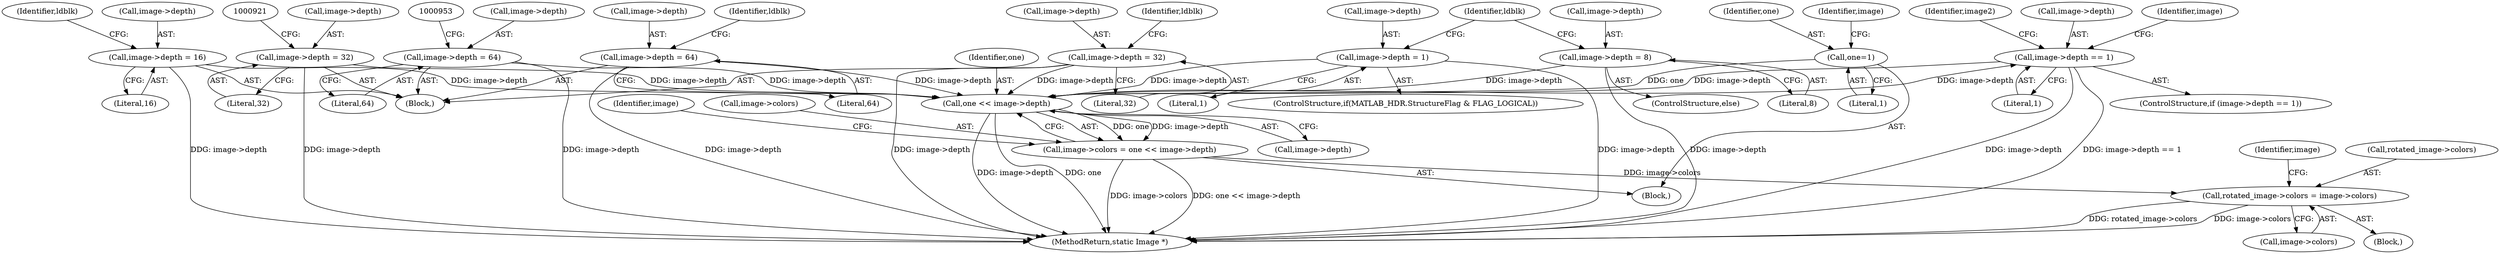 digraph "0_ImageMagick_8985ed08f01d465ee65ab5a106186b3868b6f601@pointer" {
"1001534" [label="(Call,image->depth == 1)"];
"1001009" [label="(Call,one << image->depth)"];
"1001002" [label="(Call,one=1)"];
"1000896" [label="(Call,image->depth = 64)"];
"1000856" [label="(Call,image->depth = 16)"];
"1001534" [label="(Call,image->depth == 1)"];
"1000915" [label="(Call,image->depth = 32)"];
"1000947" [label="(Call,image->depth = 64)"];
"1000832" [label="(Call,image->depth = 1)"];
"1000876" [label="(Call,image->depth = 32)"];
"1000838" [label="(Call,image->depth = 8)"];
"1001005" [label="(Call,image->colors = one << image->depth)"];
"1001590" [label="(Call,rotated_image->colors = image->colors)"];
"1001007" [label="(Identifier,image)"];
"1000857" [label="(Call,image->depth)"];
"1001011" [label="(Call,image->depth)"];
"1000833" [label="(Call,image->depth)"];
"1001874" [label="(MethodReturn,static Image *)"];
"1000896" [label="(Call,image->depth = 64)"];
"1000839" [label="(Call,image->depth)"];
"1001541" [label="(Identifier,image)"];
"1001533" [label="(ControlStructure,if (image->depth == 1))"];
"1000915" [label="(Call,image->depth = 32)"];
"1000876" [label="(Call,image->depth = 32)"];
"1001009" [label="(Call,one << image->depth)"];
"1000902" [label="(Identifier,ldblk)"];
"1001005" [label="(Call,image->colors = one << image->depth)"];
"1001004" [label="(Literal,1)"];
"1000897" [label="(Call,image->depth)"];
"1000951" [label="(Literal,64)"];
"1001599" [label="(Identifier,image)"];
"1001594" [label="(Call,image->colors)"];
"1000916" [label="(Call,image->depth)"];
"1000418" [label="(Block,)"];
"1000880" [label="(Literal,32)"];
"1000862" [label="(Identifier,ldblk)"];
"1000836" [label="(Literal,1)"];
"1000837" [label="(ControlStructure,else)"];
"1000882" [label="(Identifier,ldblk)"];
"1001010" [label="(Identifier,one)"];
"1000947" [label="(Call,image->depth = 64)"];
"1001003" [label="(Identifier,one)"];
"1000860" [label="(Literal,16)"];
"1000842" [label="(Literal,8)"];
"1001590" [label="(Call,rotated_image->colors = image->colors)"];
"1000820" [label="(Block,)"];
"1000856" [label="(Call,image->depth = 16)"];
"1000900" [label="(Literal,64)"];
"1001546" [label="(Identifier,image2)"];
"1001018" [label="(Identifier,image)"];
"1001563" [label="(Block,)"];
"1000919" [label="(Literal,32)"];
"1000948" [label="(Call,image->depth)"];
"1000844" [label="(Identifier,ldblk)"];
"1001006" [label="(Call,image->colors)"];
"1001538" [label="(Literal,1)"];
"1001002" [label="(Call,one=1)"];
"1000838" [label="(Call,image->depth = 8)"];
"1001535" [label="(Call,image->depth)"];
"1001591" [label="(Call,rotated_image->colors)"];
"1001534" [label="(Call,image->depth == 1)"];
"1000826" [label="(ControlStructure,if(MATLAB_HDR.StructureFlag & FLAG_LOGICAL))"];
"1000877" [label="(Call,image->depth)"];
"1000832" [label="(Call,image->depth = 1)"];
"1001534" -> "1001533"  [label="AST: "];
"1001534" -> "1001538"  [label="CFG: "];
"1001535" -> "1001534"  [label="AST: "];
"1001538" -> "1001534"  [label="AST: "];
"1001541" -> "1001534"  [label="CFG: "];
"1001546" -> "1001534"  [label="CFG: "];
"1001534" -> "1001874"  [label="DDG: image->depth"];
"1001534" -> "1001874"  [label="DDG: image->depth == 1"];
"1001534" -> "1001009"  [label="DDG: image->depth"];
"1001009" -> "1001534"  [label="DDG: image->depth"];
"1001009" -> "1001005"  [label="AST: "];
"1001009" -> "1001011"  [label="CFG: "];
"1001010" -> "1001009"  [label="AST: "];
"1001011" -> "1001009"  [label="AST: "];
"1001005" -> "1001009"  [label="CFG: "];
"1001009" -> "1001874"  [label="DDG: image->depth"];
"1001009" -> "1001874"  [label="DDG: one"];
"1001009" -> "1001005"  [label="DDG: one"];
"1001009" -> "1001005"  [label="DDG: image->depth"];
"1001002" -> "1001009"  [label="DDG: one"];
"1000896" -> "1001009"  [label="DDG: image->depth"];
"1000856" -> "1001009"  [label="DDG: image->depth"];
"1000915" -> "1001009"  [label="DDG: image->depth"];
"1000947" -> "1001009"  [label="DDG: image->depth"];
"1000832" -> "1001009"  [label="DDG: image->depth"];
"1000876" -> "1001009"  [label="DDG: image->depth"];
"1000838" -> "1001009"  [label="DDG: image->depth"];
"1001002" -> "1000418"  [label="AST: "];
"1001002" -> "1001004"  [label="CFG: "];
"1001003" -> "1001002"  [label="AST: "];
"1001004" -> "1001002"  [label="AST: "];
"1001007" -> "1001002"  [label="CFG: "];
"1000896" -> "1000820"  [label="AST: "];
"1000896" -> "1000900"  [label="CFG: "];
"1000897" -> "1000896"  [label="AST: "];
"1000900" -> "1000896"  [label="AST: "];
"1000902" -> "1000896"  [label="CFG: "];
"1000896" -> "1001874"  [label="DDG: image->depth"];
"1000856" -> "1000820"  [label="AST: "];
"1000856" -> "1000860"  [label="CFG: "];
"1000857" -> "1000856"  [label="AST: "];
"1000860" -> "1000856"  [label="AST: "];
"1000862" -> "1000856"  [label="CFG: "];
"1000856" -> "1001874"  [label="DDG: image->depth"];
"1000915" -> "1000820"  [label="AST: "];
"1000915" -> "1000919"  [label="CFG: "];
"1000916" -> "1000915"  [label="AST: "];
"1000919" -> "1000915"  [label="AST: "];
"1000921" -> "1000915"  [label="CFG: "];
"1000915" -> "1001874"  [label="DDG: image->depth"];
"1000947" -> "1000820"  [label="AST: "];
"1000947" -> "1000951"  [label="CFG: "];
"1000948" -> "1000947"  [label="AST: "];
"1000951" -> "1000947"  [label="AST: "];
"1000953" -> "1000947"  [label="CFG: "];
"1000947" -> "1001874"  [label="DDG: image->depth"];
"1000832" -> "1000826"  [label="AST: "];
"1000832" -> "1000836"  [label="CFG: "];
"1000833" -> "1000832"  [label="AST: "];
"1000836" -> "1000832"  [label="AST: "];
"1000844" -> "1000832"  [label="CFG: "];
"1000832" -> "1001874"  [label="DDG: image->depth"];
"1000876" -> "1000820"  [label="AST: "];
"1000876" -> "1000880"  [label="CFG: "];
"1000877" -> "1000876"  [label="AST: "];
"1000880" -> "1000876"  [label="AST: "];
"1000882" -> "1000876"  [label="CFG: "];
"1000876" -> "1001874"  [label="DDG: image->depth"];
"1000838" -> "1000837"  [label="AST: "];
"1000838" -> "1000842"  [label="CFG: "];
"1000839" -> "1000838"  [label="AST: "];
"1000842" -> "1000838"  [label="AST: "];
"1000844" -> "1000838"  [label="CFG: "];
"1000838" -> "1001874"  [label="DDG: image->depth"];
"1001005" -> "1000418"  [label="AST: "];
"1001006" -> "1001005"  [label="AST: "];
"1001018" -> "1001005"  [label="CFG: "];
"1001005" -> "1001874"  [label="DDG: one << image->depth"];
"1001005" -> "1001874"  [label="DDG: image->colors"];
"1001005" -> "1001590"  [label="DDG: image->colors"];
"1001590" -> "1001563"  [label="AST: "];
"1001590" -> "1001594"  [label="CFG: "];
"1001591" -> "1001590"  [label="AST: "];
"1001594" -> "1001590"  [label="AST: "];
"1001599" -> "1001590"  [label="CFG: "];
"1001590" -> "1001874"  [label="DDG: rotated_image->colors"];
"1001590" -> "1001874"  [label="DDG: image->colors"];
}

